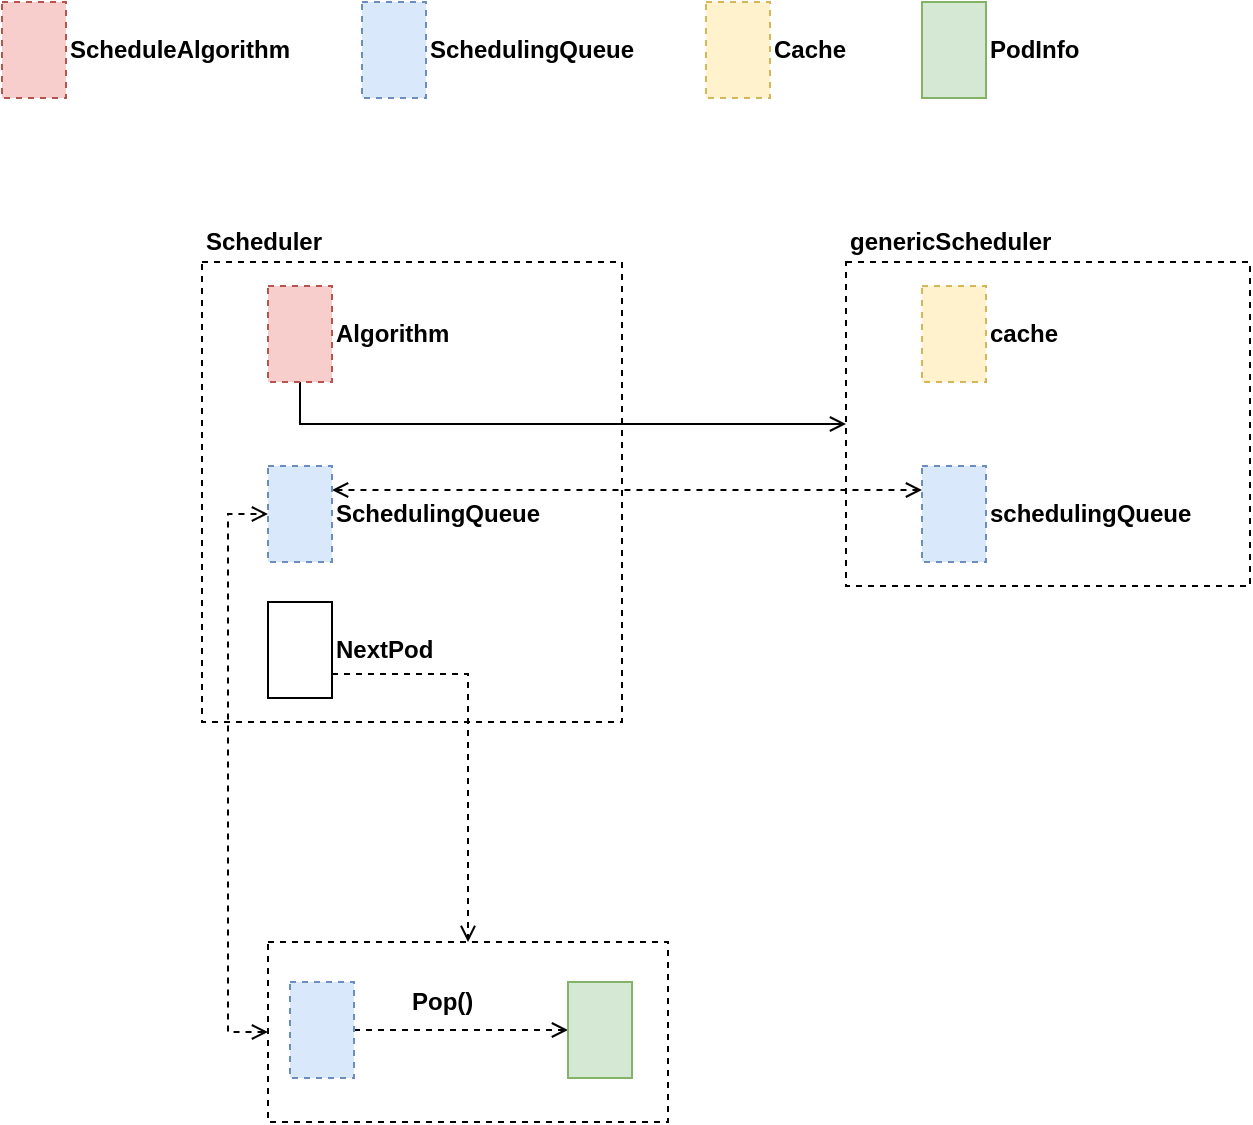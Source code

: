 <mxfile version="12.9.3" type="device" pages="4"><diagram id="tMGjCVOEBb1clriO24Xr" name="next-pod"><mxGraphModel dx="946" dy="725" grid="1" gridSize="10" guides="1" tooltips="1" connect="1" arrows="1" fold="1" page="1" pageScale="1" pageWidth="850" pageHeight="1100" math="0" shadow="0"><root><mxCell id="0"/><mxCell id="1" parent="0"/><mxCell id="mp2lvHSY_dKSfWgKh9ui-49" value="" style="rounded=0;whiteSpace=wrap;html=1;fillColor=none;dashed=1;" vertex="1" parent="1"><mxGeometry x="153" y="490" width="200" height="90" as="geometry"/></mxCell><mxCell id="mp2lvHSY_dKSfWgKh9ui-38" value="" style="rounded=0;whiteSpace=wrap;html=1;fillColor=none;dashed=1;" vertex="1" parent="1"><mxGeometry x="120" y="150" width="210" height="230" as="geometry"/></mxCell><mxCell id="mp2lvHSY_dKSfWgKh9ui-33" value="" style="rounded=0;whiteSpace=wrap;html=1;fillColor=none;dashed=1;" vertex="1" parent="1"><mxGeometry x="442" y="150" width="202" height="162" as="geometry"/></mxCell><mxCell id="mp2lvHSY_dKSfWgKh9ui-1" value="" style="rounded=0;whiteSpace=wrap;html=1;fontSize=16;fillColor=#dae8fc;strokeColor=#6c8ebf;dashed=1;" vertex="1" parent="1"><mxGeometry x="200" y="20" width="32" height="48" as="geometry"/></mxCell><mxCell id="mp2lvHSY_dKSfWgKh9ui-2" value="PodInfo" style="text;html=1;align=left;verticalAlign=middle;resizable=0;points=[];autosize=1;fontSize=12;fontStyle=1" vertex="1" parent="1"><mxGeometry x="512" y="34" width="60" height="20" as="geometry"/></mxCell><mxCell id="mp2lvHSY_dKSfWgKh9ui-3" value="" style="rounded=0;whiteSpace=wrap;html=1;fontSize=16;fillColor=#d5e8d4;strokeColor=#82b366;" vertex="1" parent="1"><mxGeometry x="480" y="20" width="32" height="48" as="geometry"/></mxCell><mxCell id="mp2lvHSY_dKSfWgKh9ui-4" value="SchedulingQueue" style="text;html=1;align=left;verticalAlign=middle;resizable=0;points=[];autosize=1;fontSize=12;fontStyle=1" vertex="1" parent="1"><mxGeometry x="232" y="34" width="120" height="20" as="geometry"/></mxCell><mxCell id="mp2lvHSY_dKSfWgKh9ui-7" value="" style="rounded=0;whiteSpace=wrap;html=1;fontSize=16;fillColor=#f8cecc;strokeColor=#b85450;dashed=1;" vertex="1" parent="1"><mxGeometry x="20" y="20" width="32" height="48" as="geometry"/></mxCell><mxCell id="mp2lvHSY_dKSfWgKh9ui-8" value="ScheduleAlgorithm" style="text;html=1;align=left;verticalAlign=middle;resizable=0;points=[];autosize=1;fontSize=12;fontStyle=1" vertex="1" parent="1"><mxGeometry x="52" y="34" width="130" height="20" as="geometry"/></mxCell><mxCell id="mp2lvHSY_dKSfWgKh9ui-27" value="" style="rounded=0;whiteSpace=wrap;html=1;fontSize=16;fillColor=#fff2cc;strokeColor=#d6b656;dashed=1;" vertex="1" parent="1"><mxGeometry x="372" y="20" width="32" height="48" as="geometry"/></mxCell><mxCell id="mp2lvHSY_dKSfWgKh9ui-28" value="Cache" style="text;html=1;align=left;verticalAlign=middle;resizable=0;points=[];autosize=1;fontSize=12;fontStyle=1" vertex="1" parent="1"><mxGeometry x="404" y="34" width="50" height="20" as="geometry"/></mxCell><mxCell id="mp2lvHSY_dKSfWgKh9ui-29" value="" style="rounded=0;whiteSpace=wrap;html=1;fontSize=16;fillColor=#dae8fc;strokeColor=#6c8ebf;dashed=1;" vertex="1" parent="1"><mxGeometry x="480" y="252" width="32" height="48" as="geometry"/></mxCell><mxCell id="mp2lvHSY_dKSfWgKh9ui-30" value="" style="rounded=0;whiteSpace=wrap;html=1;fontSize=16;fillColor=#fff2cc;strokeColor=#d6b656;dashed=1;" vertex="1" parent="1"><mxGeometry x="480" y="162" width="32" height="48" as="geometry"/></mxCell><mxCell id="mp2lvHSY_dKSfWgKh9ui-31" value="cache" style="text;html=1;align=left;verticalAlign=middle;resizable=0;points=[];autosize=1;fontSize=12;fontStyle=1" vertex="1" parent="1"><mxGeometry x="512" y="176" width="50" height="20" as="geometry"/></mxCell><mxCell id="mp2lvHSY_dKSfWgKh9ui-32" value="schedulingQueue" style="text;html=1;align=left;verticalAlign=middle;resizable=0;points=[];autosize=1;fontSize=12;fontStyle=1" vertex="1" parent="1"><mxGeometry x="512" y="266" width="120" height="20" as="geometry"/></mxCell><mxCell id="mp2lvHSY_dKSfWgKh9ui-34" value="genericScheduler" style="text;html=1;align=left;verticalAlign=middle;resizable=0;points=[];autosize=1;fontSize=12;fontStyle=1" vertex="1" parent="1"><mxGeometry x="442" y="130" width="120" height="20" as="geometry"/></mxCell><mxCell id="mp2lvHSY_dKSfWgKh9ui-40" style="edgeStyle=orthogonalEdgeStyle;rounded=0;orthogonalLoop=1;jettySize=auto;html=1;exitX=0.5;exitY=1;exitDx=0;exitDy=0;entryX=0;entryY=0.5;entryDx=0;entryDy=0;endArrow=open;endFill=0;" edge="1" parent="1" source="mp2lvHSY_dKSfWgKh9ui-35" target="mp2lvHSY_dKSfWgKh9ui-33"><mxGeometry relative="1" as="geometry"/></mxCell><mxCell id="mp2lvHSY_dKSfWgKh9ui-35" value="" style="rounded=0;whiteSpace=wrap;html=1;fontSize=16;fillColor=#f8cecc;strokeColor=#b85450;dashed=1;" vertex="1" parent="1"><mxGeometry x="153" y="162" width="32" height="48" as="geometry"/></mxCell><mxCell id="mp2lvHSY_dKSfWgKh9ui-37" value="Algorithm" style="text;html=1;align=left;verticalAlign=middle;resizable=0;points=[];autosize=1;fontSize=12;fontStyle=1" vertex="1" parent="1"><mxGeometry x="185" y="176" width="70" height="20" as="geometry"/></mxCell><mxCell id="mp2lvHSY_dKSfWgKh9ui-39" value="Scheduler" style="text;html=1;align=left;verticalAlign=middle;resizable=0;points=[];autosize=1;fontSize=12;fontStyle=1" vertex="1" parent="1"><mxGeometry x="120" y="130" width="70" height="20" as="geometry"/></mxCell><mxCell id="mp2lvHSY_dKSfWgKh9ui-50" style="rounded=0;orthogonalLoop=1;jettySize=auto;html=1;exitX=1;exitY=0.75;exitDx=0;exitDy=0;entryX=0.5;entryY=0;entryDx=0;entryDy=0;dashed=1;endArrow=open;endFill=0;edgeStyle=orthogonalEdgeStyle;" edge="1" parent="1" source="mp2lvHSY_dKSfWgKh9ui-41" target="mp2lvHSY_dKSfWgKh9ui-49"><mxGeometry relative="1" as="geometry"/></mxCell><mxCell id="mp2lvHSY_dKSfWgKh9ui-41" value="" style="rounded=0;whiteSpace=wrap;html=1;fontSize=16;fillColor=#ffffff;strokeColor=#000000;" vertex="1" parent="1"><mxGeometry x="153" y="320" width="32" height="48" as="geometry"/></mxCell><mxCell id="mp2lvHSY_dKSfWgKh9ui-42" value="NextPod" style="text;html=1;align=left;verticalAlign=middle;resizable=0;points=[];autosize=1;fontSize=12;fontStyle=1" vertex="1" parent="1"><mxGeometry x="185" y="334" width="60" height="20" as="geometry"/></mxCell><mxCell id="mp2lvHSY_dKSfWgKh9ui-45" style="edgeStyle=orthogonalEdgeStyle;rounded=0;orthogonalLoop=1;jettySize=auto;html=1;exitX=1;exitY=0.5;exitDx=0;exitDy=0;entryX=0;entryY=0.5;entryDx=0;entryDy=0;endArrow=open;endFill=0;dashed=1;" edge="1" parent="1" source="mp2lvHSY_dKSfWgKh9ui-43" target="mp2lvHSY_dKSfWgKh9ui-44"><mxGeometry relative="1" as="geometry"/></mxCell><mxCell id="mp2lvHSY_dKSfWgKh9ui-51" style="edgeStyle=orthogonalEdgeStyle;rounded=0;orthogonalLoop=1;jettySize=auto;html=1;exitX=0;exitY=0.5;exitDx=0;exitDy=0;entryX=0;entryY=0.5;entryDx=0;entryDy=0;dashed=1;endArrow=open;endFill=0;startArrow=open;startFill=0;" edge="1" parent="1" source="mp2lvHSY_dKSfWgKh9ui-49" target="mp2lvHSY_dKSfWgKh9ui-52"><mxGeometry relative="1" as="geometry"/></mxCell><mxCell id="mp2lvHSY_dKSfWgKh9ui-43" value="" style="rounded=0;whiteSpace=wrap;html=1;fontSize=16;fillColor=#dae8fc;strokeColor=#6c8ebf;dashed=1;" vertex="1" parent="1"><mxGeometry x="164" y="510" width="32" height="48" as="geometry"/></mxCell><mxCell id="mp2lvHSY_dKSfWgKh9ui-44" value="" style="rounded=0;whiteSpace=wrap;html=1;fontSize=16;fillColor=#d5e8d4;strokeColor=#82b366;" vertex="1" parent="1"><mxGeometry x="303" y="510" width="32" height="48" as="geometry"/></mxCell><mxCell id="mp2lvHSY_dKSfWgKh9ui-46" value="Pop()" style="text;html=1;align=left;verticalAlign=middle;resizable=0;points=[];autosize=1;fontSize=12;fontStyle=1" vertex="1" parent="1"><mxGeometry x="223" y="510" width="50" height="20" as="geometry"/></mxCell><mxCell id="mp2lvHSY_dKSfWgKh9ui-54" style="edgeStyle=orthogonalEdgeStyle;rounded=0;orthogonalLoop=1;jettySize=auto;html=1;exitX=1;exitY=0.25;exitDx=0;exitDy=0;entryX=0;entryY=0.25;entryDx=0;entryDy=0;dashed=1;startArrow=open;startFill=0;endArrow=open;endFill=0;" edge="1" parent="1" source="mp2lvHSY_dKSfWgKh9ui-52" target="mp2lvHSY_dKSfWgKh9ui-29"><mxGeometry relative="1" as="geometry"/></mxCell><mxCell id="mp2lvHSY_dKSfWgKh9ui-52" value="" style="rounded=0;whiteSpace=wrap;html=1;fontSize=16;fillColor=#dae8fc;strokeColor=#6c8ebf;dashed=1;" vertex="1" parent="1"><mxGeometry x="153" y="252" width="32" height="48" as="geometry"/></mxCell><mxCell id="mp2lvHSY_dKSfWgKh9ui-53" value="SchedulingQueue" style="text;html=1;align=left;verticalAlign=middle;resizable=0;points=[];autosize=1;fontSize=12;fontStyle=1" vertex="1" parent="1"><mxGeometry x="185" y="266" width="120" height="20" as="geometry"/></mxCell></root></mxGraphModel></diagram><diagram id="DhKcC8AJ-3ov8FuLST3l" name="profile"><mxGraphModel dx="946" dy="725" grid="1" gridSize="10" guides="1" tooltips="1" connect="1" arrows="1" fold="1" page="1" pageScale="1" pageWidth="850" pageHeight="1100" math="0" shadow="0"><root><mxCell id="JSbeXW-jJTiV6v6mkqAs-0"/><mxCell id="JSbeXW-jJTiV6v6mkqAs-1" parent="JSbeXW-jJTiV6v6mkqAs-0"/><mxCell id="g3s0Xt25fILx_4kcv1RQ-1" value="" style="rounded=0;whiteSpace=wrap;html=1;fillColor=none;dashed=1;" vertex="1" parent="JSbeXW-jJTiV6v6mkqAs-1"><mxGeometry x="527.5" y="130" width="215" height="140" as="geometry"/></mxCell><mxCell id="Bz9-jZ2pyo1gMu1VytVq-0" value="" style="rounded=0;whiteSpace=wrap;html=1;fillColor=none;dashed=1;" vertex="1" parent="JSbeXW-jJTiV6v6mkqAs-1"><mxGeometry x="541.5" y="160" width="188" height="90" as="geometry"/></mxCell><mxCell id="K97j6bK_TI-RQCFu1ijB-0" value="" style="rounded=0;whiteSpace=wrap;html=1;fontSize=16;fillColor=#dae8fc;strokeColor=#6c8ebf;" vertex="1" parent="JSbeXW-jJTiV6v6mkqAs-1"><mxGeometry x="20" y="20" width="32" height="48" as="geometry"/></mxCell><mxCell id="K97j6bK_TI-RQCFu1ijB-3" value="string" style="text;html=1;align=left;verticalAlign=middle;resizable=0;points=[];autosize=1;fontSize=12;fontStyle=1" vertex="1" parent="JSbeXW-jJTiV6v6mkqAs-1"><mxGeometry x="52" y="34" width="50" height="20" as="geometry"/></mxCell><mxCell id="K97j6bK_TI-RQCFu1ijB-4" value="" style="rounded=0;whiteSpace=wrap;html=1;fontSize=16;fillColor=#f8cecc;strokeColor=#b85450;" vertex="1" parent="JSbeXW-jJTiV6v6mkqAs-1"><mxGeometry x="119" y="20" width="32" height="48" as="geometry"/></mxCell><mxCell id="K97j6bK_TI-RQCFu1ijB-5" value="Profile" style="text;html=1;align=left;verticalAlign=middle;resizable=0;points=[];autosize=1;fontSize=12;fontStyle=1" vertex="1" parent="JSbeXW-jJTiV6v6mkqAs-1"><mxGeometry x="151" y="34" width="50" height="20" as="geometry"/></mxCell><mxCell id="K97j6bK_TI-RQCFu1ijB-6" value="" style="rounded=0;whiteSpace=wrap;html=1;fontSize=16;fillColor=#fff2cc;strokeColor=#d6b656;" vertex="1" parent="JSbeXW-jJTiV6v6mkqAs-1"><mxGeometry x="220" y="20" width="32" height="48" as="geometry"/></mxCell><mxCell id="K97j6bK_TI-RQCFu1ijB-7" value="PodInfo" style="text;html=1;align=left;verticalAlign=middle;resizable=0;points=[];autosize=1;fontSize=12;fontStyle=1" vertex="1" parent="JSbeXW-jJTiV6v6mkqAs-1"><mxGeometry x="252" y="34" width="60" height="20" as="geometry"/></mxCell><mxCell id="K97j6bK_TI-RQCFu1ijB-10" value="map" style="edgeStyle=orthogonalEdgeStyle;rounded=0;orthogonalLoop=1;jettySize=auto;html=1;exitX=1;exitY=0.5;exitDx=0;exitDy=0;entryX=0;entryY=0.5;entryDx=0;entryDy=0;dashed=1;startArrow=none;startFill=0;endArrow=open;endFill=0;fontSize=12;" edge="1" parent="JSbeXW-jJTiV6v6mkqAs-1" source="K97j6bK_TI-RQCFu1ijB-8" target="K97j6bK_TI-RQCFu1ijB-9"><mxGeometry relative="1" as="geometry"/></mxCell><mxCell id="K97j6bK_TI-RQCFu1ijB-8" value="" style="rounded=0;whiteSpace=wrap;html=1;fontSize=16;fillColor=#dae8fc;strokeColor=#6c8ebf;" vertex="1" parent="JSbeXW-jJTiV6v6mkqAs-1"><mxGeometry x="559.5" y="180" width="32" height="48" as="geometry"/></mxCell><mxCell id="PZofblz1_Y8l6K1C1Zc4-10" style="edgeStyle=orthogonalEdgeStyle;rounded=0;orthogonalLoop=1;jettySize=auto;html=1;exitX=0.5;exitY=1;exitDx=0;exitDy=0;entryX=1;entryY=0.5;entryDx=0;entryDy=0;dashed=1;startArrow=open;startFill=0;endArrow=open;endFill=0;fontSize=12;" edge="1" parent="JSbeXW-jJTiV6v6mkqAs-1" source="K97j6bK_TI-RQCFu1ijB-9" target="PZofblz1_Y8l6K1C1Zc4-9"><mxGeometry relative="1" as="geometry"/></mxCell><mxCell id="K97j6bK_TI-RQCFu1ijB-9" value="" style="rounded=0;whiteSpace=wrap;html=1;fontSize=16;fillColor=#f8cecc;strokeColor=#b85450;" vertex="1" parent="JSbeXW-jJTiV6v6mkqAs-1"><mxGeometry x="682.5" y="180" width="32" height="48" as="geometry"/></mxCell><mxCell id="g3s0Xt25fILx_4kcv1RQ-0" value="Profiles" style="text;html=1;align=left;verticalAlign=middle;resizable=0;points=[];autosize=1;fontSize=12;fontStyle=1" vertex="1" parent="JSbeXW-jJTiV6v6mkqAs-1"><mxGeometry x="541.5" y="140" width="60" height="20" as="geometry"/></mxCell><mxCell id="g3s0Xt25fILx_4kcv1RQ-2" value="Scheduler" style="text;html=1;align=left;verticalAlign=middle;resizable=0;points=[];autosize=1;fontSize=12;fontStyle=1" vertex="1" parent="JSbeXW-jJTiV6v6mkqAs-1"><mxGeometry x="527.5" y="110" width="70" height="20" as="geometry"/></mxCell><mxCell id="PZofblz1_Y8l6K1C1Zc4-0" value="Pod" style="text;html=1;align=left;verticalAlign=middle;resizable=0;points=[];autosize=1;fontSize=12;fontStyle=1" vertex="1" parent="JSbeXW-jJTiV6v6mkqAs-1"><mxGeometry x="362" y="34" width="40" height="20" as="geometry"/></mxCell><mxCell id="PZofblz1_Y8l6K1C1Zc4-1" value="" style="rounded=0;whiteSpace=wrap;html=1;fontSize=16;fillColor=#d5e8d4;strokeColor=#82b366;" vertex="1" parent="JSbeXW-jJTiV6v6mkqAs-1"><mxGeometry x="330" y="20" width="32" height="48" as="geometry"/></mxCell><mxCell id="PZofblz1_Y8l6K1C1Zc4-4" value="Pod" style="edgeStyle=orthogonalEdgeStyle;rounded=0;orthogonalLoop=1;jettySize=auto;html=1;exitX=1;exitY=0.5;exitDx=0;exitDy=0;startArrow=none;startFill=0;endArrow=open;endFill=0;fontSize=12;" edge="1" parent="JSbeXW-jJTiV6v6mkqAs-1" source="PZofblz1_Y8l6K1C1Zc4-2" target="PZofblz1_Y8l6K1C1Zc4-3"><mxGeometry relative="1" as="geometry"/></mxCell><mxCell id="PZofblz1_Y8l6K1C1Zc4-2" value="" style="rounded=0;whiteSpace=wrap;html=1;fontSize=16;fillColor=#fff2cc;strokeColor=#d6b656;" vertex="1" parent="JSbeXW-jJTiV6v6mkqAs-1"><mxGeometry x="108" y="180" width="32" height="48" as="geometry"/></mxCell><mxCell id="PZofblz1_Y8l6K1C1Zc4-6" style="edgeStyle=orthogonalEdgeStyle;rounded=0;orthogonalLoop=1;jettySize=auto;html=1;exitX=1;exitY=0.5;exitDx=0;exitDy=0;startArrow=none;startFill=0;endArrow=open;endFill=0;fontSize=12;dashed=1;" edge="1" parent="JSbeXW-jJTiV6v6mkqAs-1" source="PZofblz1_Y8l6K1C1Zc4-3" target="PZofblz1_Y8l6K1C1Zc4-5"><mxGeometry relative="1" as="geometry"/></mxCell><mxCell id="PZofblz1_Y8l6K1C1Zc4-3" value="" style="rounded=0;whiteSpace=wrap;html=1;fontSize=16;fillColor=#d5e8d4;strokeColor=#82b366;" vertex="1" parent="JSbeXW-jJTiV6v6mkqAs-1"><mxGeometry x="227" y="180" width="32" height="48" as="geometry"/></mxCell><mxCell id="PZofblz1_Y8l6K1C1Zc4-8" style="edgeStyle=orthogonalEdgeStyle;rounded=0;orthogonalLoop=1;jettySize=auto;html=1;exitX=1;exitY=0.5;exitDx=0;exitDy=0;dashed=1;startArrow=none;startFill=0;endArrow=open;endFill=0;fontSize=12;entryX=0;entryY=0.5;entryDx=0;entryDy=0;" edge="1" parent="JSbeXW-jJTiV6v6mkqAs-1" source="PZofblz1_Y8l6K1C1Zc4-5" target="K97j6bK_TI-RQCFu1ijB-8"><mxGeometry relative="1" as="geometry"><mxPoint x="537.5" y="204" as="targetPoint"/></mxGeometry></mxCell><mxCell id="PZofblz1_Y8l6K1C1Zc4-5" value="" style="rounded=0;whiteSpace=wrap;html=1;fontSize=16;fillColor=#dae8fc;strokeColor=#6c8ebf;" vertex="1" parent="JSbeXW-jJTiV6v6mkqAs-1"><mxGeometry x="427" y="180" width="32" height="48" as="geometry"/></mxCell><mxCell id="PZofblz1_Y8l6K1C1Zc4-7" value="Spec.SchedulerName" style="text;html=1;align=left;verticalAlign=middle;resizable=0;points=[];autosize=1;fontSize=12;fontStyle=1" vertex="1" parent="JSbeXW-jJTiV6v6mkqAs-1"><mxGeometry x="269" y="184" width="140" height="20" as="geometry"/></mxCell><mxCell id="PZofblz1_Y8l6K1C1Zc4-9" value="" style="rounded=0;whiteSpace=wrap;html=1;fontSize=16;fillColor=#f8cecc;strokeColor=#b85450;" vertex="1" parent="JSbeXW-jJTiV6v6mkqAs-1"><mxGeometry x="427" y="320" width="32" height="48" as="geometry"/></mxCell><mxCell id="PZofblz1_Y8l6K1C1Zc4-11" value="" style="endArrow=open;html=1;dashed=1;fontSize=12;edgeStyle=orthogonalEdgeStyle;entryX=0;entryY=0.5;entryDx=0;entryDy=0;endFill=0;" edge="1" parent="JSbeXW-jJTiV6v6mkqAs-1"><mxGeometry width="50" height="50" relative="1" as="geometry"><mxPoint x="127.5" y="240" as="sourcePoint"/><mxPoint x="416" y="344" as="targetPoint"/><Array as="points"><mxPoint x="127.5" y="240"/><mxPoint x="127.5" y="344"/></Array></mxGeometry></mxCell><mxCell id="PZofblz1_Y8l6K1C1Zc4-12" value="find Scheduler Proflie" style="text;html=1;align=left;verticalAlign=middle;resizable=0;points=[];autosize=1;fontSize=12;fontStyle=1" vertex="1" parent="JSbeXW-jJTiV6v6mkqAs-1"><mxGeometry x="173" y="320" width="140" height="20" as="geometry"/></mxCell></root></mxGraphModel></diagram><diagram id="dcC-neQijHnyLklN3y-0" name="algorithm"><mxGraphModel dx="946" dy="725" grid="1" gridSize="10" guides="1" tooltips="1" connect="1" arrows="1" fold="1" page="1" pageScale="1" pageWidth="850" pageHeight="1100" math="0" shadow="0"><root><mxCell id="ggPwxrH527IwCgUIPVT_-0"/><mxCell id="ggPwxrH527IwCgUIPVT_-1" parent="ggPwxrH527IwCgUIPVT_-0"/><mxCell id="IIBURe54zWfH3L-lH1SW-0" value="" style="rounded=0;whiteSpace=wrap;html=1;fillColor=none;dashed=1;" vertex="1" parent="ggPwxrH527IwCgUIPVT_-1"><mxGeometry x="427.5" y="576.5" width="170" height="81" as="geometry"/></mxCell><mxCell id="8vAaN-EXj0oX09ovJOTj-2" style="edgeStyle=orthogonalEdgeStyle;rounded=0;orthogonalLoop=1;jettySize=auto;html=1;exitX=1;exitY=0.5;exitDx=0;exitDy=0;entryX=0;entryY=0.5;entryDx=0;entryDy=0;dashed=1;startArrow=none;startFill=0;endArrow=open;endFill=0;fontSize=12;" edge="1" parent="ggPwxrH527IwCgUIPVT_-1" source="GWTOERHZiHYKJhbhdFJm-0" target="8vAaN-EXj0oX09ovJOTj-1"><mxGeometry relative="1" as="geometry"/></mxCell><mxCell id="IIBURe54zWfH3L-lH1SW-4" style="rounded=0;orthogonalLoop=1;jettySize=auto;html=1;exitX=0.5;exitY=1;exitDx=0;exitDy=0;entryX=0;entryY=0.5;entryDx=0;entryDy=0;dashed=1;startArrow=none;startFill=0;endArrow=open;endFill=0;fontSize=12;edgeStyle=orthogonalEdgeStyle;" edge="1" parent="ggPwxrH527IwCgUIPVT_-1" source="GWTOERHZiHYKJhbhdFJm-0" target="IIBURe54zWfH3L-lH1SW-3"><mxGeometry relative="1" as="geometry"/></mxCell><mxCell id="GWTOERHZiHYKJhbhdFJm-0" value="" style="rounded=0;whiteSpace=wrap;html=1;fillColor=none;dashed=1;" vertex="1" parent="ggPwxrH527IwCgUIPVT_-1"><mxGeometry x="232" y="140" width="71" height="230" as="geometry"/></mxCell><mxCell id="ggPwxrH527IwCgUIPVT_-2" value="" style="rounded=0;whiteSpace=wrap;html=1;fontSize=16;fillColor=#dae8fc;strokeColor=#6c8ebf;" vertex="1" parent="ggPwxrH527IwCgUIPVT_-1"><mxGeometry x="20" y="20" width="32" height="48" as="geometry"/></mxCell><mxCell id="ggPwxrH527IwCgUIPVT_-3" value="Profile" style="text;html=1;align=left;verticalAlign=middle;resizable=0;points=[];autosize=1;fontSize=12;fontStyle=1" vertex="1" parent="ggPwxrH527IwCgUIPVT_-1"><mxGeometry x="52" y="34" width="50" height="20" as="geometry"/></mxCell><mxCell id="ggPwxrH527IwCgUIPVT_-4" value="" style="rounded=0;whiteSpace=wrap;html=1;fontSize=16;fillColor=#f8cecc;strokeColor=#b85450;" vertex="1" parent="ggPwxrH527IwCgUIPVT_-1"><mxGeometry x="119" y="20" width="32" height="48" as="geometry"/></mxCell><mxCell id="ggPwxrH527IwCgUIPVT_-5" value="CycleState" style="text;html=1;align=left;verticalAlign=middle;resizable=0;points=[];autosize=1;fontSize=12;fontStyle=1" vertex="1" parent="ggPwxrH527IwCgUIPVT_-1"><mxGeometry x="151" y="34" width="80" height="20" as="geometry"/></mxCell><mxCell id="ggPwxrH527IwCgUIPVT_-6" value="" style="rounded=0;whiteSpace=wrap;html=1;fontSize=16;fillColor=#fff2cc;strokeColor=#d6b656;" vertex="1" parent="ggPwxrH527IwCgUIPVT_-1"><mxGeometry x="240" y="20" width="32" height="48" as="geometry"/></mxCell><mxCell id="ggPwxrH527IwCgUIPVT_-7" value="Pod" style="text;html=1;align=left;verticalAlign=middle;resizable=0;points=[];autosize=1;fontSize=12;fontStyle=1" vertex="1" parent="ggPwxrH527IwCgUIPVT_-1"><mxGeometry x="272" y="34" width="40" height="20" as="geometry"/></mxCell><mxCell id="ggPwxrH527IwCgUIPVT_-8" value="Node" style="text;html=1;align=left;verticalAlign=middle;resizable=0;points=[];autosize=1;fontSize=12;fontStyle=1" vertex="1" parent="ggPwxrH527IwCgUIPVT_-1"><mxGeometry x="362" y="34" width="50" height="20" as="geometry"/></mxCell><mxCell id="ggPwxrH527IwCgUIPVT_-9" value="" style="rounded=0;whiteSpace=wrap;html=1;fontSize=16;fillColor=#d5e8d4;strokeColor=#82b366;" vertex="1" parent="ggPwxrH527IwCgUIPVT_-1"><mxGeometry x="330" y="20" width="32" height="48" as="geometry"/></mxCell><mxCell id="ggPwxrH527IwCgUIPVT_-10" value="ScheduleResult" style="text;html=1;align=left;verticalAlign=middle;resizable=0;points=[];autosize=1;fontSize=12;fontStyle=1" vertex="1" parent="ggPwxrH527IwCgUIPVT_-1"><mxGeometry x="457" y="34" width="110" height="20" as="geometry"/></mxCell><mxCell id="ggPwxrH527IwCgUIPVT_-11" value="" style="rounded=0;whiteSpace=wrap;html=1;fontSize=16;fillColor=#ffe6cc;strokeColor=#d79b00;" vertex="1" parent="ggPwxrH527IwCgUIPVT_-1"><mxGeometry x="425" y="20" width="32" height="48" as="geometry"/></mxCell><mxCell id="ggPwxrH527IwCgUIPVT_-12" value="" style="rounded=0;whiteSpace=wrap;html=1;fontSize=16;fillColor=#dae8fc;strokeColor=#6c8ebf;" vertex="1" parent="ggPwxrH527IwCgUIPVT_-1"><mxGeometry x="251" y="150" width="32" height="48" as="geometry"/></mxCell><mxCell id="ggPwxrH527IwCgUIPVT_-13" value="" style="rounded=0;whiteSpace=wrap;html=1;fontSize=16;fillColor=#f8cecc;strokeColor=#b85450;" vertex="1" parent="ggPwxrH527IwCgUIPVT_-1"><mxGeometry x="251" y="230" width="32" height="48" as="geometry"/></mxCell><mxCell id="ggPwxrH527IwCgUIPVT_-14" value="" style="rounded=0;whiteSpace=wrap;html=1;fontSize=16;fillColor=#fff2cc;strokeColor=#d6b656;" vertex="1" parent="ggPwxrH527IwCgUIPVT_-1"><mxGeometry x="251" y="310" width="32" height="48" as="geometry"/></mxCell><mxCell id="8vAaN-EXj0oX09ovJOTj-0" value="input" style="text;html=1;align=left;verticalAlign=middle;resizable=0;points=[];autosize=1;fontSize=12;fontStyle=1" vertex="1" parent="ggPwxrH527IwCgUIPVT_-1"><mxGeometry x="232" y="120" width="40" height="20" as="geometry"/></mxCell><mxCell id="8vAaN-EXj0oX09ovJOTj-1" value="" style="rounded=0;whiteSpace=wrap;html=1;fontSize=16;fillColor=#ffe6cc;strokeColor=#d79b00;" vertex="1" parent="ggPwxrH527IwCgUIPVT_-1"><mxGeometry x="492" y="231" width="32" height="48" as="geometry"/></mxCell><mxCell id="8vAaN-EXj0oX09ovJOTj-3" value="Schedule" style="text;html=1;align=left;verticalAlign=middle;resizable=0;points=[];autosize=1;fontSize=12;fontStyle=1" vertex="1" parent="ggPwxrH527IwCgUIPVT_-1"><mxGeometry x="362" y="235" width="70" height="20" as="geometry"/></mxCell><mxCell id="8vAaN-EXj0oX09ovJOTj-4" value="" style="rounded=0;whiteSpace=wrap;html=1;fontSize=16;fillColor=#d5e8d4;strokeColor=#82b366;" vertex="1" parent="ggPwxrH527IwCgUIPVT_-1"><mxGeometry x="427.5" y="476.5" width="32" height="48" as="geometry"/></mxCell><mxCell id="8vAaN-EXj0oX09ovJOTj-5" value="" style="rounded=0;whiteSpace=wrap;html=1;fontSize=16;fillColor=#d5e8d4;strokeColor=#82b366;" vertex="1" parent="ggPwxrH527IwCgUIPVT_-1"><mxGeometry x="447.5" y="593" width="32" height="48" as="geometry"/></mxCell><mxCell id="8vAaN-EXj0oX09ovJOTj-6" value="" style="rounded=0;whiteSpace=wrap;html=1;fontSize=16;fillColor=#d5e8d4;strokeColor=#82b366;" vertex="1" parent="ggPwxrH527IwCgUIPVT_-1"><mxGeometry x="479.5" y="593" width="32" height="48" as="geometry"/></mxCell><mxCell id="8vAaN-EXj0oX09ovJOTj-7" value="" style="rounded=0;whiteSpace=wrap;html=1;fontSize=16;fillColor=#d5e8d4;strokeColor=#82b366;" vertex="1" parent="ggPwxrH527IwCgUIPVT_-1"><mxGeometry x="511.5" y="593" width="32" height="48" as="geometry"/></mxCell><mxCell id="8vAaN-EXj0oX09ovJOTj-8" value="" style="rounded=0;whiteSpace=wrap;html=1;fontSize=16;fillColor=#d5e8d4;strokeColor=#82b366;" vertex="1" parent="ggPwxrH527IwCgUIPVT_-1"><mxGeometry x="543.5" y="593" width="32" height="48" as="geometry"/></mxCell><mxCell id="IIBURe54zWfH3L-lH1SW-1" value="preempted" style="text;html=1;align=left;verticalAlign=middle;resizable=0;points=[];autosize=1;fontSize=12;fontStyle=1" vertex="1" parent="ggPwxrH527IwCgUIPVT_-1"><mxGeometry x="427.5" y="556.5" width="80" height="20" as="geometry"/></mxCell><mxCell id="IIBURe54zWfH3L-lH1SW-2" value="selected" style="text;html=1;align=left;verticalAlign=middle;resizable=0;points=[];autosize=1;fontSize=12;fontStyle=1" vertex="1" parent="ggPwxrH527IwCgUIPVT_-1"><mxGeometry x="459.5" y="490.5" width="60" height="20" as="geometry"/></mxCell><mxCell id="IIBURe54zWfH3L-lH1SW-3" value="" style="rounded=0;whiteSpace=wrap;html=1;fillColor=none;dashed=1;" vertex="1" parent="ggPwxrH527IwCgUIPVT_-1"><mxGeometry x="398" y="460" width="220" height="216.5" as="geometry"/></mxCell><mxCell id="IIBURe54zWfH3L-lH1SW-5" value="Preempt" style="text;html=1;align=left;verticalAlign=middle;resizable=0;points=[];autosize=1;fontSize=12;fontStyle=1" vertex="1" parent="ggPwxrH527IwCgUIPVT_-1"><mxGeometry x="283" y="548" width="60" height="20" as="geometry"/></mxCell></root></mxGraphModel></diagram><diagram id="rpL-KD7bFlo44jcauh8H" name="pod-basic-check"><mxGraphModel dx="946" dy="725" grid="1" gridSize="10" guides="1" tooltips="1" connect="1" arrows="1" fold="1" page="1" pageScale="1" pageWidth="850" pageHeight="1100" math="0" shadow="0"><root><mxCell id="QWwDPP2hVnl-g79W6W06-0"/><mxCell id="QWwDPP2hVnl-g79W6W06-1" parent="QWwDPP2hVnl-g79W6W06-0"/><mxCell id="H2tiBOnhDBXgY8u1_OG8-2" value="" style="rounded=0;whiteSpace=wrap;html=1;fillColor=none;dashed=1;" vertex="1" parent="QWwDPP2hVnl-g79W6W06-1"><mxGeometry x="371" y="130" width="190" height="140" as="geometry"/></mxCell><mxCell id="101epbDtVHYT8bhUdT1A-0" value="" style="rounded=0;whiteSpace=wrap;html=1;fontSize=16;fillColor=#dae8fc;strokeColor=#6c8ebf;" vertex="1" parent="QWwDPP2hVnl-g79W6W06-1"><mxGeometry x="20" y="20" width="32" height="48" as="geometry"/></mxCell><mxCell id="101epbDtVHYT8bhUdT1A-1" value="Pod" style="text;html=1;align=left;verticalAlign=middle;resizable=0;points=[];autosize=1;fontSize=12;fontStyle=1" vertex="1" parent="QWwDPP2hVnl-g79W6W06-1"><mxGeometry x="52" y="34" width="40" height="20" as="geometry"/></mxCell><mxCell id="101epbDtVHYT8bhUdT1A-2" value="" style="rounded=0;whiteSpace=wrap;html=1;fontSize=16;fillColor=#f8cecc;strokeColor=#b85450;" vertex="1" parent="QWwDPP2hVnl-g79W6W06-1"><mxGeometry x="119" y="20" width="32" height="48" as="geometry"/></mxCell><mxCell id="101epbDtVHYT8bhUdT1A-3" value="Volume" style="text;html=1;align=left;verticalAlign=middle;resizable=0;points=[];autosize=1;fontSize=12;fontStyle=1" vertex="1" parent="QWwDPP2hVnl-g79W6W06-1"><mxGeometry x="151" y="34" width="60" height="20" as="geometry"/></mxCell><mxCell id="ItzeAK5VkpF82iQ7xhmx-1" style="edgeStyle=orthogonalEdgeStyle;rounded=0;orthogonalLoop=1;jettySize=auto;html=1;exitX=1;exitY=0.5;exitDx=0;exitDy=0;entryX=0;entryY=0.5;entryDx=0;entryDy=0;startArrow=none;startFill=0;endArrow=open;endFill=0;fontSize=12;" edge="1" parent="QWwDPP2hVnl-g79W6W06-1" source="101epbDtVHYT8bhUdT1A-4" target="H2tiBOnhDBXgY8u1_OG8-2"><mxGeometry relative="1" as="geometry"/></mxCell><mxCell id="101epbDtVHYT8bhUdT1A-4" value="" style="rounded=0;whiteSpace=wrap;html=1;fontSize=16;fillColor=#dae8fc;strokeColor=#6c8ebf;" vertex="1" parent="QWwDPP2hVnl-g79W6W06-1"><mxGeometry x="245" y="176" width="32" height="48" as="geometry"/></mxCell><mxCell id="101epbDtVHYT8bhUdT1A-5" value="" style="rounded=0;whiteSpace=wrap;html=1;fontSize=16;fillColor=#f8cecc;strokeColor=#b85450;" vertex="1" parent="QWwDPP2hVnl-g79W6W06-1"><mxGeometry x="434" y="176" width="32" height="48" as="geometry"/></mxCell><mxCell id="101epbDtVHYT8bhUdT1A-6" value="" style="rounded=0;whiteSpace=wrap;html=1;fontSize=16;fillColor=#f8cecc;strokeColor=#b85450;" vertex="1" parent="QWwDPP2hVnl-g79W6W06-1"><mxGeometry x="402" y="176" width="32" height="48" as="geometry"/></mxCell><mxCell id="101epbDtVHYT8bhUdT1A-7" value="" style="rounded=0;whiteSpace=wrap;html=1;fontSize=16;fillColor=#f8cecc;strokeColor=#b85450;" vertex="1" parent="QWwDPP2hVnl-g79W6W06-1"><mxGeometry x="466" y="176" width="32" height="48" as="geometry"/></mxCell><mxCell id="101epbDtVHYT8bhUdT1A-8" value="" style="rounded=0;whiteSpace=wrap;html=1;fontSize=16;fillColor=#f8cecc;strokeColor=#b85450;" vertex="1" parent="QWwDPP2hVnl-g79W6W06-1"><mxGeometry x="498" y="176" width="32" height="48" as="geometry"/></mxCell><mxCell id="H2tiBOnhDBXgY8u1_OG8-3" style="edgeStyle=orthogonalEdgeStyle;rounded=0;orthogonalLoop=1;jettySize=auto;html=1;exitX=0.5;exitY=1;exitDx=0;exitDy=0;startArrow=none;startFill=0;endArrow=open;endFill=0;fontSize=12;dashed=1;" edge="1" parent="QWwDPP2hVnl-g79W6W06-1" source="ItzeAK5VkpF82iQ7xhmx-0"><mxGeometry relative="1" as="geometry"><mxPoint x="466" y="346" as="targetPoint"/></mxGeometry></mxCell><mxCell id="ItzeAK5VkpF82iQ7xhmx-0" value="" style="rounded=0;whiteSpace=wrap;html=1;fillColor=none;dashed=1;" vertex="1" parent="QWwDPP2hVnl-g79W6W06-1"><mxGeometry x="386" y="160" width="160" height="80" as="geometry"/></mxCell><mxCell id="H2tiBOnhDBXgY8u1_OG8-0" value="Spec" style="text;html=1;align=left;verticalAlign=middle;resizable=0;points=[];autosize=1;fontSize=12;fontStyle=1" vertex="1" parent="QWwDPP2hVnl-g79W6W06-1"><mxGeometry x="371" y="110" width="40" height="20" as="geometry"/></mxCell><mxCell id="H2tiBOnhDBXgY8u1_OG8-1" value="Volumes" style="text;html=1;align=left;verticalAlign=middle;resizable=0;points=[];autosize=1;fontSize=12;fontStyle=1" vertex="1" parent="QWwDPP2hVnl-g79W6W06-1"><mxGeometry x="386" y="140" width="60" height="20" as="geometry"/></mxCell><mxCell id="H2tiBOnhDBXgY8u1_OG8-4" value="check from API Server" style="text;html=1;align=left;verticalAlign=middle;resizable=0;points=[];autosize=1;fontSize=12;fontStyle=1" vertex="1" parent="QWwDPP2hVnl-g79W6W06-1"><mxGeometry x="466" y="286" width="140" height="20" as="geometry"/></mxCell></root></mxGraphModel></diagram></mxfile>